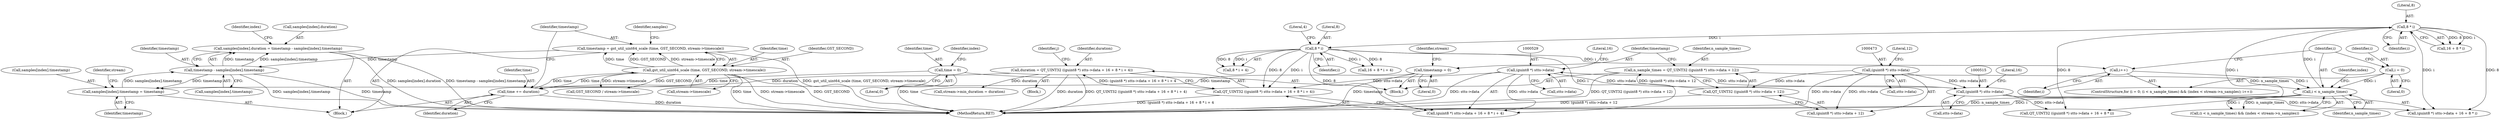 digraph "0_gstreamer_bdc20b9baf13564d9a061343416395f8f9a92b53@integer" {
"1000585" [label="(Call,samples[index].duration = timestamp - samples[index].timestamp)"];
"1000591" [label="(Call,timestamp - samples[index].timestamp)"];
"1000577" [label="(Call,timestamp = gst_util_uint64_scale (time, GST_SECOND, stream->timescale))"];
"1000579" [label="(Call,gst_util_uint64_scale (time, GST_SECOND, stream->timescale))"];
"1000574" [label="(Call,time += duration)"];
"1000524" [label="(Call,duration = QT_UINT32 ((guint8 *) stts->data + 16 + 8 * i + 4))"];
"1000526" [label="(Call,QT_UINT32 ((guint8 *) stts->data + 16 + 8 * i + 4))"];
"1000528" [label="(Call,(guint8 *) stts->data)"];
"1000514" [label="(Call,(guint8 *) stts->data)"];
"1000472" [label="(Call,(guint8 *) stts->data)"];
"1000536" [label="(Call,8 * i)"];
"1000521" [label="(Call,8 * i)"];
"1000497" [label="(Call,i < n_sample_times)"];
"1000505" [label="(Call,i++)"];
"1000493" [label="(Call,i = 0)"];
"1000468" [label="(Call,n_sample_times = QT_UINT32 ((guint8 *) stts->data + 12))"];
"1000470" [label="(Call,QT_UINT32 ((guint8 *) stts->data + 12))"];
"1000486" [label="(Call,time = 0)"];
"1000556" [label="(Call,samples[index].timestamp = timestamp)"];
"1000478" [label="(Call,timestamp = 0)"];
"1000474" [label="(Call,stts->data)"];
"1000533" [label="(Call,16 + 8 * i + 4)"];
"1000582" [label="(Call,stream->timescale)"];
"1000525" [label="(Identifier,duration)"];
"1000498" [label="(Identifier,i)"];
"1000512" [label="(Call,QT_UINT32 ((guint8 *) stts->data + 16 + 8 * i))"];
"1000516" [label="(Call,stts->data)"];
"1000526" [label="(Call,QT_UINT32 ((guint8 *) stts->data + 16 + 8 * i + 4))"];
"1000468" [label="(Call,n_sample_times = QT_UINT32 ((guint8 *) stts->data + 12))"];
"1000527" [label="(Call,(guint8 *) stts->data + 16 + 8 * i + 4)"];
"1000480" [label="(Literal,0)"];
"1000539" [label="(Literal,4)"];
"1001068" [label="(MethodReturn,RET)"];
"1000593" [label="(Call,samples[index].timestamp)"];
"1000499" [label="(Identifier,n_sample_times)"];
"1000562" [label="(Identifier,timestamp)"];
"1000591" [label="(Call,timestamp - samples[index].timestamp)"];
"1000477" [label="(Literal,12)"];
"1000574" [label="(Call,time += duration)"];
"1000569" [label="(Call,stream->min_duration = duration)"];
"1000522" [label="(Literal,8)"];
"1000483" [label="(Identifier,stream)"];
"1000578" [label="(Identifier,timestamp)"];
"1000471" [label="(Call,(guint8 *) stts->data + 12)"];
"1000537" [label="(Literal,8)"];
"1000506" [label="(Identifier,i)"];
"1000495" [label="(Literal,0)"];
"1000585" [label="(Call,samples[index].duration = timestamp - samples[index].timestamp)"];
"1000507" [label="(Block,)"];
"1000488" [label="(Literal,0)"];
"1000472" [label="(Call,(guint8 *) stts->data)"];
"1000494" [label="(Identifier,i)"];
"1000579" [label="(Call,gst_util_uint64_scale (time, GST_SECOND, stream->timescale))"];
"1000514" [label="(Call,(guint8 *) stts->data)"];
"1000478" [label="(Call,timestamp = 0)"];
"1000505" [label="(Call,i++)"];
"1000536" [label="(Call,8 * i)"];
"1000493" [label="(Call,i = 0)"];
"1000513" [label="(Call,(guint8 *) stts->data + 16 + 8 * i)"];
"1000575" [label="(Identifier,time)"];
"1000519" [label="(Call,16 + 8 * i)"];
"1000542" [label="(Identifier,j)"];
"1000557" [label="(Call,samples[index].timestamp)"];
"1000556" [label="(Call,samples[index].timestamp = timestamp)"];
"1000520" [label="(Literal,16)"];
"1000496" [label="(Call,(i < n_sample_times) && (index < stream->n_samples))"];
"1000521" [label="(Call,8 * i)"];
"1000530" [label="(Call,stts->data)"];
"1000580" [label="(Identifier,time)"];
"1000486" [label="(Call,time = 0)"];
"1000469" [label="(Identifier,n_sample_times)"];
"1000497" [label="(Call,i < n_sample_times)"];
"1000538" [label="(Identifier,i)"];
"1000592" [label="(Identifier,timestamp)"];
"1000524" [label="(Call,duration = QT_UINT32 ((guint8 *) stts->data + 16 + 8 * i + 4))"];
"1000588" [label="(Identifier,samples)"];
"1000523" [label="(Identifier,i)"];
"1000490" [label="(Identifier,index)"];
"1000581" [label="(Identifier,GST_SECOND)"];
"1000470" [label="(Call,QT_UINT32 ((guint8 *) stts->data + 12))"];
"1000566" [label="(Identifier,stream)"];
"1000232" [label="(Block,)"];
"1000534" [label="(Literal,16)"];
"1000535" [label="(Call,8 * i + 4)"];
"1000487" [label="(Identifier,time)"];
"1000479" [label="(Identifier,timestamp)"];
"1000576" [label="(Identifier,duration)"];
"1000599" [label="(Identifier,index)"];
"1000555" [label="(Block,)"];
"1000528" [label="(Call,(guint8 *) stts->data)"];
"1000586" [label="(Call,samples[index].duration)"];
"1000501" [label="(Identifier,index)"];
"1000492" [label="(ControlStructure,for (i = 0; (i < n_sample_times) && (index < stream->n_samples); i++))"];
"1000577" [label="(Call,timestamp = gst_util_uint64_scale (time, GST_SECOND, stream->timescale))"];
"1001049" [label="(Call,GST_SECOND / stream->timescale)"];
"1000585" -> "1000555"  [label="AST: "];
"1000585" -> "1000591"  [label="CFG: "];
"1000586" -> "1000585"  [label="AST: "];
"1000591" -> "1000585"  [label="AST: "];
"1000599" -> "1000585"  [label="CFG: "];
"1000585" -> "1001068"  [label="DDG: samples[index].duration"];
"1000585" -> "1001068"  [label="DDG: timestamp - samples[index].timestamp"];
"1000591" -> "1000585"  [label="DDG: timestamp"];
"1000591" -> "1000585"  [label="DDG: samples[index].timestamp"];
"1000591" -> "1000593"  [label="CFG: "];
"1000592" -> "1000591"  [label="AST: "];
"1000593" -> "1000591"  [label="AST: "];
"1000591" -> "1001068"  [label="DDG: timestamp"];
"1000591" -> "1001068"  [label="DDG: samples[index].timestamp"];
"1000591" -> "1000556"  [label="DDG: timestamp"];
"1000577" -> "1000591"  [label="DDG: timestamp"];
"1000556" -> "1000591"  [label="DDG: samples[index].timestamp"];
"1000577" -> "1000555"  [label="AST: "];
"1000577" -> "1000579"  [label="CFG: "];
"1000578" -> "1000577"  [label="AST: "];
"1000579" -> "1000577"  [label="AST: "];
"1000588" -> "1000577"  [label="CFG: "];
"1000577" -> "1001068"  [label="DDG: gst_util_uint64_scale (time, GST_SECOND, stream->timescale)"];
"1000579" -> "1000577"  [label="DDG: time"];
"1000579" -> "1000577"  [label="DDG: GST_SECOND"];
"1000579" -> "1000577"  [label="DDG: stream->timescale"];
"1000579" -> "1000582"  [label="CFG: "];
"1000580" -> "1000579"  [label="AST: "];
"1000581" -> "1000579"  [label="AST: "];
"1000582" -> "1000579"  [label="AST: "];
"1000579" -> "1001068"  [label="DDG: time"];
"1000579" -> "1001068"  [label="DDG: stream->timescale"];
"1000579" -> "1001068"  [label="DDG: GST_SECOND"];
"1000579" -> "1000574"  [label="DDG: time"];
"1000574" -> "1000579"  [label="DDG: time"];
"1000579" -> "1001049"  [label="DDG: GST_SECOND"];
"1000579" -> "1001049"  [label="DDG: stream->timescale"];
"1000574" -> "1000555"  [label="AST: "];
"1000574" -> "1000576"  [label="CFG: "];
"1000575" -> "1000574"  [label="AST: "];
"1000576" -> "1000574"  [label="AST: "];
"1000578" -> "1000574"  [label="CFG: "];
"1000574" -> "1001068"  [label="DDG: duration"];
"1000524" -> "1000574"  [label="DDG: duration"];
"1000486" -> "1000574"  [label="DDG: time"];
"1000524" -> "1000507"  [label="AST: "];
"1000524" -> "1000526"  [label="CFG: "];
"1000525" -> "1000524"  [label="AST: "];
"1000526" -> "1000524"  [label="AST: "];
"1000542" -> "1000524"  [label="CFG: "];
"1000524" -> "1001068"  [label="DDG: duration"];
"1000524" -> "1001068"  [label="DDG: QT_UINT32 ((guint8 *) stts->data + 16 + 8 * i + 4)"];
"1000526" -> "1000524"  [label="DDG: (guint8 *) stts->data + 16 + 8 * i + 4"];
"1000524" -> "1000569"  [label="DDG: duration"];
"1000526" -> "1000527"  [label="CFG: "];
"1000527" -> "1000526"  [label="AST: "];
"1000526" -> "1001068"  [label="DDG: (guint8 *) stts->data + 16 + 8 * i + 4"];
"1000528" -> "1000526"  [label="DDG: stts->data"];
"1000536" -> "1000526"  [label="DDG: 8"];
"1000536" -> "1000526"  [label="DDG: i"];
"1000528" -> "1000527"  [label="AST: "];
"1000528" -> "1000530"  [label="CFG: "];
"1000529" -> "1000528"  [label="AST: "];
"1000530" -> "1000528"  [label="AST: "];
"1000534" -> "1000528"  [label="CFG: "];
"1000528" -> "1001068"  [label="DDG: stts->data"];
"1000528" -> "1000514"  [label="DDG: stts->data"];
"1000528" -> "1000527"  [label="DDG: stts->data"];
"1000514" -> "1000528"  [label="DDG: stts->data"];
"1000514" -> "1000513"  [label="AST: "];
"1000514" -> "1000516"  [label="CFG: "];
"1000515" -> "1000514"  [label="AST: "];
"1000516" -> "1000514"  [label="AST: "];
"1000520" -> "1000514"  [label="CFG: "];
"1000514" -> "1000512"  [label="DDG: stts->data"];
"1000514" -> "1000513"  [label="DDG: stts->data"];
"1000472" -> "1000514"  [label="DDG: stts->data"];
"1000472" -> "1000471"  [label="AST: "];
"1000472" -> "1000474"  [label="CFG: "];
"1000473" -> "1000472"  [label="AST: "];
"1000474" -> "1000472"  [label="AST: "];
"1000477" -> "1000472"  [label="CFG: "];
"1000472" -> "1001068"  [label="DDG: stts->data"];
"1000472" -> "1000470"  [label="DDG: stts->data"];
"1000472" -> "1000471"  [label="DDG: stts->data"];
"1000536" -> "1000535"  [label="AST: "];
"1000536" -> "1000538"  [label="CFG: "];
"1000537" -> "1000536"  [label="AST: "];
"1000538" -> "1000536"  [label="AST: "];
"1000539" -> "1000536"  [label="CFG: "];
"1000536" -> "1000505"  [label="DDG: i"];
"1000536" -> "1000527"  [label="DDG: 8"];
"1000536" -> "1000527"  [label="DDG: i"];
"1000536" -> "1000533"  [label="DDG: 8"];
"1000536" -> "1000533"  [label="DDG: i"];
"1000536" -> "1000535"  [label="DDG: 8"];
"1000536" -> "1000535"  [label="DDG: i"];
"1000521" -> "1000536"  [label="DDG: i"];
"1000521" -> "1000519"  [label="AST: "];
"1000521" -> "1000523"  [label="CFG: "];
"1000522" -> "1000521"  [label="AST: "];
"1000523" -> "1000521"  [label="AST: "];
"1000519" -> "1000521"  [label="CFG: "];
"1000521" -> "1000512"  [label="DDG: 8"];
"1000521" -> "1000512"  [label="DDG: i"];
"1000521" -> "1000513"  [label="DDG: 8"];
"1000521" -> "1000513"  [label="DDG: i"];
"1000521" -> "1000519"  [label="DDG: 8"];
"1000521" -> "1000519"  [label="DDG: i"];
"1000497" -> "1000521"  [label="DDG: i"];
"1000497" -> "1000496"  [label="AST: "];
"1000497" -> "1000499"  [label="CFG: "];
"1000498" -> "1000497"  [label="AST: "];
"1000499" -> "1000497"  [label="AST: "];
"1000501" -> "1000497"  [label="CFG: "];
"1000496" -> "1000497"  [label="CFG: "];
"1000497" -> "1001068"  [label="DDG: i"];
"1000497" -> "1001068"  [label="DDG: n_sample_times"];
"1000497" -> "1000496"  [label="DDG: i"];
"1000497" -> "1000496"  [label="DDG: n_sample_times"];
"1000505" -> "1000497"  [label="DDG: i"];
"1000493" -> "1000497"  [label="DDG: i"];
"1000468" -> "1000497"  [label="DDG: n_sample_times"];
"1000505" -> "1000492"  [label="AST: "];
"1000505" -> "1000506"  [label="CFG: "];
"1000506" -> "1000505"  [label="AST: "];
"1000498" -> "1000505"  [label="CFG: "];
"1000493" -> "1000492"  [label="AST: "];
"1000493" -> "1000495"  [label="CFG: "];
"1000494" -> "1000493"  [label="AST: "];
"1000495" -> "1000493"  [label="AST: "];
"1000498" -> "1000493"  [label="CFG: "];
"1000468" -> "1000232"  [label="AST: "];
"1000468" -> "1000470"  [label="CFG: "];
"1000469" -> "1000468"  [label="AST: "];
"1000470" -> "1000468"  [label="AST: "];
"1000479" -> "1000468"  [label="CFG: "];
"1000468" -> "1001068"  [label="DDG: QT_UINT32 ((guint8 *) stts->data + 12)"];
"1000470" -> "1000468"  [label="DDG: (guint8 *) stts->data + 12"];
"1000470" -> "1000471"  [label="CFG: "];
"1000471" -> "1000470"  [label="AST: "];
"1000470" -> "1001068"  [label="DDG: (guint8 *) stts->data + 12"];
"1000486" -> "1000232"  [label="AST: "];
"1000486" -> "1000488"  [label="CFG: "];
"1000487" -> "1000486"  [label="AST: "];
"1000488" -> "1000486"  [label="AST: "];
"1000490" -> "1000486"  [label="CFG: "];
"1000486" -> "1001068"  [label="DDG: time"];
"1000556" -> "1000555"  [label="AST: "];
"1000556" -> "1000562"  [label="CFG: "];
"1000557" -> "1000556"  [label="AST: "];
"1000562" -> "1000556"  [label="AST: "];
"1000566" -> "1000556"  [label="CFG: "];
"1000478" -> "1000556"  [label="DDG: timestamp"];
"1000478" -> "1000232"  [label="AST: "];
"1000478" -> "1000480"  [label="CFG: "];
"1000479" -> "1000478"  [label="AST: "];
"1000480" -> "1000478"  [label="AST: "];
"1000483" -> "1000478"  [label="CFG: "];
"1000478" -> "1001068"  [label="DDG: timestamp"];
}
